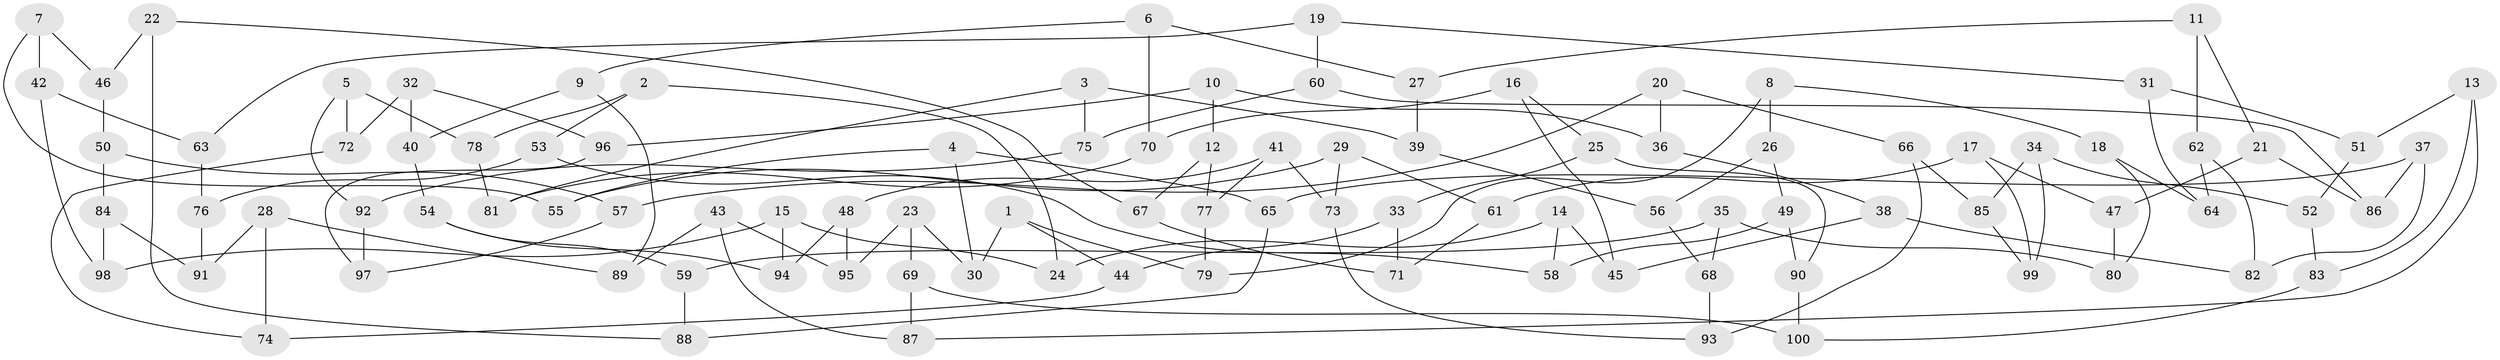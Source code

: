 // Generated by graph-tools (version 1.1) at 2025/11/02/21/25 10:11:15]
// undirected, 100 vertices, 150 edges
graph export_dot {
graph [start="1"]
  node [color=gray90,style=filled];
  1;
  2;
  3;
  4;
  5;
  6;
  7;
  8;
  9;
  10;
  11;
  12;
  13;
  14;
  15;
  16;
  17;
  18;
  19;
  20;
  21;
  22;
  23;
  24;
  25;
  26;
  27;
  28;
  29;
  30;
  31;
  32;
  33;
  34;
  35;
  36;
  37;
  38;
  39;
  40;
  41;
  42;
  43;
  44;
  45;
  46;
  47;
  48;
  49;
  50;
  51;
  52;
  53;
  54;
  55;
  56;
  57;
  58;
  59;
  60;
  61;
  62;
  63;
  64;
  65;
  66;
  67;
  68;
  69;
  70;
  71;
  72;
  73;
  74;
  75;
  76;
  77;
  78;
  79;
  80;
  81;
  82;
  83;
  84;
  85;
  86;
  87;
  88;
  89;
  90;
  91;
  92;
  93;
  94;
  95;
  96;
  97;
  98;
  99;
  100;
  1 -- 30;
  1 -- 79;
  1 -- 44;
  2 -- 53;
  2 -- 78;
  2 -- 24;
  3 -- 39;
  3 -- 81;
  3 -- 75;
  4 -- 55;
  4 -- 30;
  4 -- 65;
  5 -- 72;
  5 -- 92;
  5 -- 78;
  6 -- 9;
  6 -- 70;
  6 -- 27;
  7 -- 46;
  7 -- 55;
  7 -- 42;
  8 -- 79;
  8 -- 26;
  8 -- 18;
  9 -- 89;
  9 -- 40;
  10 -- 12;
  10 -- 36;
  10 -- 96;
  11 -- 21;
  11 -- 27;
  11 -- 62;
  12 -- 77;
  12 -- 67;
  13 -- 83;
  13 -- 87;
  13 -- 51;
  14 -- 24;
  14 -- 45;
  14 -- 58;
  15 -- 98;
  15 -- 24;
  15 -- 94;
  16 -- 25;
  16 -- 45;
  16 -- 70;
  17 -- 47;
  17 -- 99;
  17 -- 61;
  18 -- 80;
  18 -- 64;
  19 -- 63;
  19 -- 31;
  19 -- 60;
  20 -- 57;
  20 -- 36;
  20 -- 66;
  21 -- 86;
  21 -- 47;
  22 -- 46;
  22 -- 88;
  22 -- 67;
  23 -- 95;
  23 -- 69;
  23 -- 30;
  25 -- 33;
  25 -- 90;
  26 -- 56;
  26 -- 49;
  27 -- 39;
  28 -- 74;
  28 -- 91;
  28 -- 89;
  29 -- 61;
  29 -- 55;
  29 -- 73;
  31 -- 64;
  31 -- 51;
  32 -- 72;
  32 -- 96;
  32 -- 40;
  33 -- 71;
  33 -- 44;
  34 -- 52;
  34 -- 99;
  34 -- 85;
  35 -- 68;
  35 -- 80;
  35 -- 59;
  36 -- 38;
  37 -- 65;
  37 -- 82;
  37 -- 86;
  38 -- 82;
  38 -- 45;
  39 -- 56;
  40 -- 54;
  41 -- 48;
  41 -- 77;
  41 -- 73;
  42 -- 63;
  42 -- 98;
  43 -- 87;
  43 -- 95;
  43 -- 89;
  44 -- 74;
  46 -- 50;
  47 -- 80;
  48 -- 94;
  48 -- 95;
  49 -- 58;
  49 -- 90;
  50 -- 57;
  50 -- 84;
  51 -- 52;
  52 -- 83;
  53 -- 58;
  53 -- 76;
  54 -- 94;
  54 -- 59;
  56 -- 68;
  57 -- 97;
  59 -- 88;
  60 -- 86;
  60 -- 75;
  61 -- 71;
  62 -- 64;
  62 -- 82;
  63 -- 76;
  65 -- 88;
  66 -- 93;
  66 -- 85;
  67 -- 71;
  68 -- 93;
  69 -- 100;
  69 -- 87;
  70 -- 81;
  72 -- 74;
  73 -- 93;
  75 -- 92;
  76 -- 91;
  77 -- 79;
  78 -- 81;
  83 -- 100;
  84 -- 98;
  84 -- 91;
  85 -- 99;
  90 -- 100;
  92 -- 97;
  96 -- 97;
}
